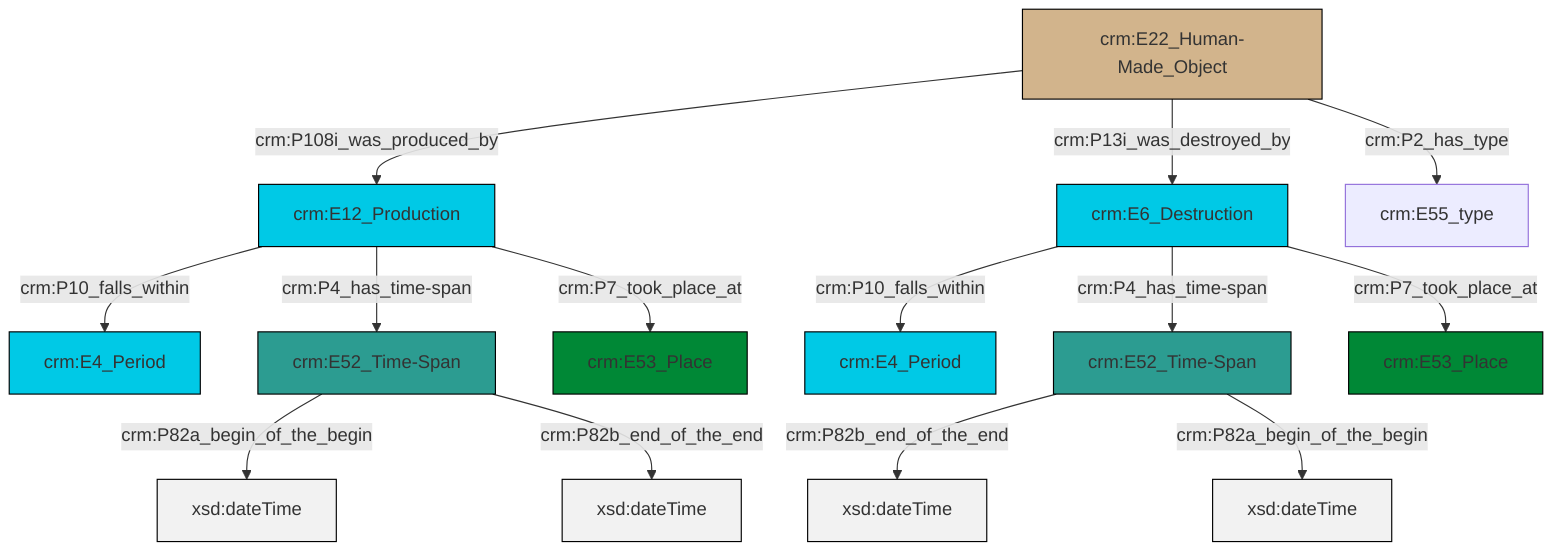 graph TD
classDef Literal fill:#f2f2f2,stroke:#000000;
classDef CRM_Entity fill:#FFFFFF,stroke:#000000;
classDef Temporal_Entity fill:#00C9E6, stroke:#000000;
classDef Type fill:#E18312, stroke:#000000;
classDef Time-Span fill:#2C9C91, stroke:#000000;
classDef Appellation fill:#FFEB7F, stroke:#000000;
classDef Place fill:#008836, stroke:#000000;
classDef Persistent_Item fill:#B266B2, stroke:#000000;
classDef Conceptual_Object fill:#FFD700, stroke:#000000;
classDef Physical_Thing fill:#D2B48C, stroke:#000000;
classDef Actor fill:#f58aad, stroke:#000000;
classDef PC_Classes fill:#4ce600, stroke:#000000;
classDef Multi fill:#cccccc,stroke:#000000;

0["crm:E22_Human-Made_Object"]:::Physical_Thing -->|crm:P108i_was_produced_by| 1["crm:E12_Production"]:::Temporal_Entity
1["crm:E12_Production"]:::Temporal_Entity -->|crm:P10_falls_within| 2["crm:E4_Period"]:::Temporal_Entity
3["crm:E52_Time-Span"]:::Time-Span -->|crm:P82b_end_of_the_end| 4[xsd:dateTime]:::Literal
5["crm:E52_Time-Span"]:::Time-Span -->|crm:P82a_begin_of_the_begin| 7[xsd:dateTime]:::Literal
3["crm:E52_Time-Span"]:::Time-Span -->|crm:P82a_begin_of_the_begin| 14[xsd:dateTime]:::Literal
9["crm:E6_Destruction"]:::Temporal_Entity -->|crm:P10_falls_within| 12["crm:E4_Period"]:::Temporal_Entity
0["crm:E22_Human-Made_Object"]:::Physical_Thing -->|crm:P13i_was_destroyed_by| 9["crm:E6_Destruction"]:::Temporal_Entity
9["crm:E6_Destruction"]:::Temporal_Entity -->|crm:P4_has_time-span| 3["crm:E52_Time-Span"]:::Time-Span
0["crm:E22_Human-Made_Object"]:::Physical_Thing -->|crm:P2_has_type| 19["crm:E55_type"]:::Default
1["crm:E12_Production"]:::Temporal_Entity -->|crm:P4_has_time-span| 5["crm:E52_Time-Span"]:::Time-Span
1["crm:E12_Production"]:::Temporal_Entity -->|crm:P7_took_place_at| 21["crm:E53_Place"]:::Place
5["crm:E52_Time-Span"]:::Time-Span -->|crm:P82b_end_of_the_end| 23[xsd:dateTime]:::Literal
9["crm:E6_Destruction"]:::Temporal_Entity -->|crm:P7_took_place_at| 17["crm:E53_Place"]:::Place